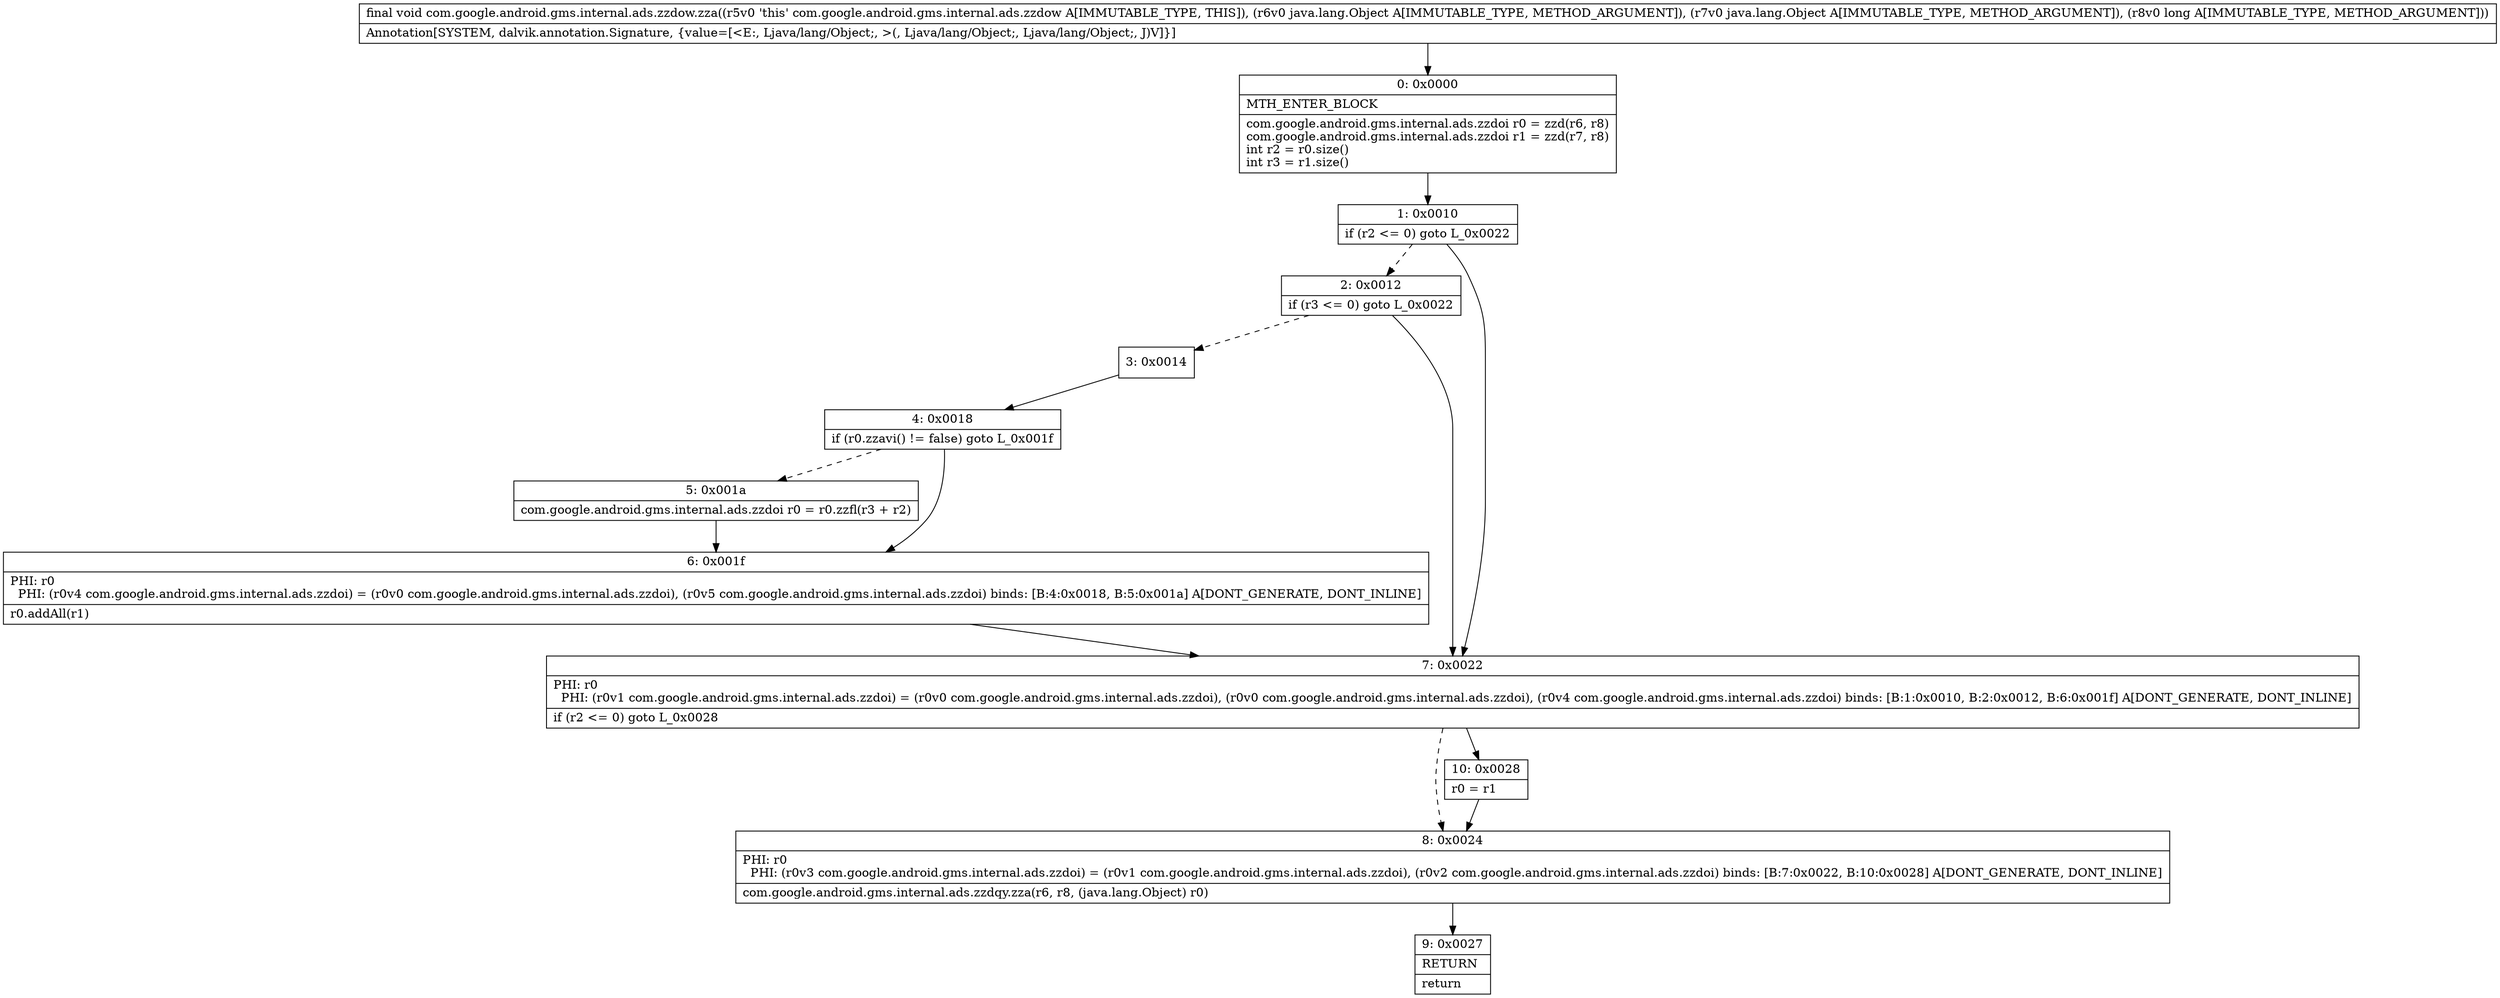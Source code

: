 digraph "CFG forcom.google.android.gms.internal.ads.zzdow.zza(Ljava\/lang\/Object;Ljava\/lang\/Object;J)V" {
Node_0 [shape=record,label="{0\:\ 0x0000|MTH_ENTER_BLOCK\l|com.google.android.gms.internal.ads.zzdoi r0 = zzd(r6, r8)\lcom.google.android.gms.internal.ads.zzdoi r1 = zzd(r7, r8)\lint r2 = r0.size()\lint r3 = r1.size()\l}"];
Node_1 [shape=record,label="{1\:\ 0x0010|if (r2 \<= 0) goto L_0x0022\l}"];
Node_2 [shape=record,label="{2\:\ 0x0012|if (r3 \<= 0) goto L_0x0022\l}"];
Node_3 [shape=record,label="{3\:\ 0x0014}"];
Node_4 [shape=record,label="{4\:\ 0x0018|if (r0.zzavi() != false) goto L_0x001f\l}"];
Node_5 [shape=record,label="{5\:\ 0x001a|com.google.android.gms.internal.ads.zzdoi r0 = r0.zzfl(r3 + r2)\l}"];
Node_6 [shape=record,label="{6\:\ 0x001f|PHI: r0 \l  PHI: (r0v4 com.google.android.gms.internal.ads.zzdoi) = (r0v0 com.google.android.gms.internal.ads.zzdoi), (r0v5 com.google.android.gms.internal.ads.zzdoi) binds: [B:4:0x0018, B:5:0x001a] A[DONT_GENERATE, DONT_INLINE]\l|r0.addAll(r1)\l}"];
Node_7 [shape=record,label="{7\:\ 0x0022|PHI: r0 \l  PHI: (r0v1 com.google.android.gms.internal.ads.zzdoi) = (r0v0 com.google.android.gms.internal.ads.zzdoi), (r0v0 com.google.android.gms.internal.ads.zzdoi), (r0v4 com.google.android.gms.internal.ads.zzdoi) binds: [B:1:0x0010, B:2:0x0012, B:6:0x001f] A[DONT_GENERATE, DONT_INLINE]\l|if (r2 \<= 0) goto L_0x0028\l}"];
Node_8 [shape=record,label="{8\:\ 0x0024|PHI: r0 \l  PHI: (r0v3 com.google.android.gms.internal.ads.zzdoi) = (r0v1 com.google.android.gms.internal.ads.zzdoi), (r0v2 com.google.android.gms.internal.ads.zzdoi) binds: [B:7:0x0022, B:10:0x0028] A[DONT_GENERATE, DONT_INLINE]\l|com.google.android.gms.internal.ads.zzdqy.zza(r6, r8, (java.lang.Object) r0)\l}"];
Node_9 [shape=record,label="{9\:\ 0x0027|RETURN\l|return\l}"];
Node_10 [shape=record,label="{10\:\ 0x0028|r0 = r1\l}"];
MethodNode[shape=record,label="{final void com.google.android.gms.internal.ads.zzdow.zza((r5v0 'this' com.google.android.gms.internal.ads.zzdow A[IMMUTABLE_TYPE, THIS]), (r6v0 java.lang.Object A[IMMUTABLE_TYPE, METHOD_ARGUMENT]), (r7v0 java.lang.Object A[IMMUTABLE_TYPE, METHOD_ARGUMENT]), (r8v0 long A[IMMUTABLE_TYPE, METHOD_ARGUMENT]))  | Annotation[SYSTEM, dalvik.annotation.Signature, \{value=[\<E:, Ljava\/lang\/Object;, \>(, Ljava\/lang\/Object;, Ljava\/lang\/Object;, J)V]\}]\l}"];
MethodNode -> Node_0;
Node_0 -> Node_1;
Node_1 -> Node_2[style=dashed];
Node_1 -> Node_7;
Node_2 -> Node_3[style=dashed];
Node_2 -> Node_7;
Node_3 -> Node_4;
Node_4 -> Node_5[style=dashed];
Node_4 -> Node_6;
Node_5 -> Node_6;
Node_6 -> Node_7;
Node_7 -> Node_8[style=dashed];
Node_7 -> Node_10;
Node_8 -> Node_9;
Node_10 -> Node_8;
}

